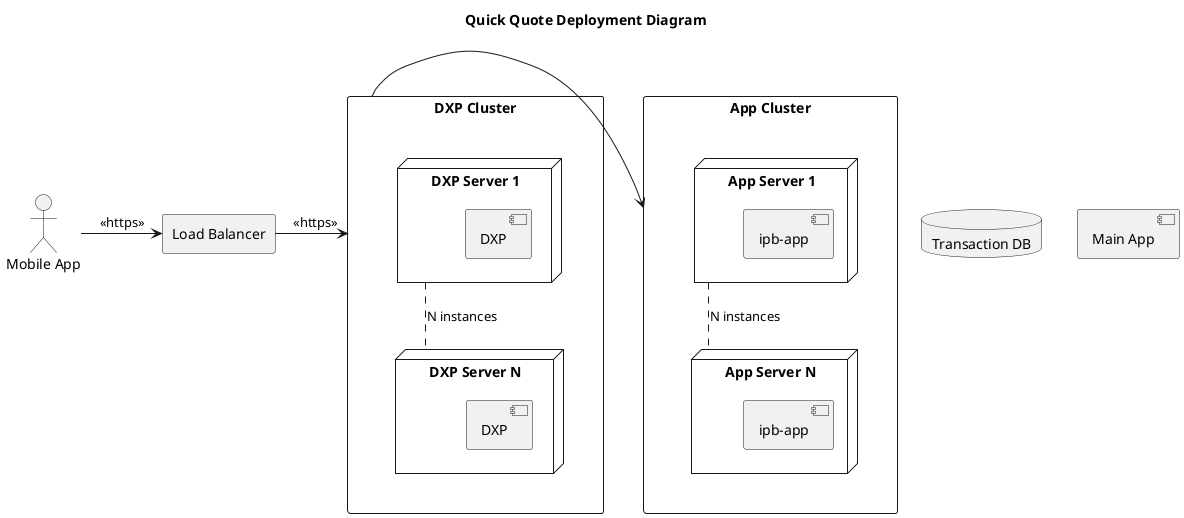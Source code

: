 @startuml
'left to right direction
title Quick Quote Deployment Diagram

actor "Mobile App" as user
rectangle "Load Balancer" as balancer

database "Transaction DB" as db
component "Main App" as eis

rectangle "DXP Cluster" as dxpc {
    node "DXP Server 1" as dxps1 {
        component DXP as dxp1
    }
    node "DXP Server N" as dxpsN {
        component DXP as dxpN
    }
}

rectangle "App Cluster" as appc {
    node "App Server 1" as apps1 {
        component "ipb-app" as app1
    }
    node "App Server N" as appsN {
        component "ipb-app" as appN
    }
}

user -> balancer : <<https>>
balancer -right-> dxpc : <<https>>
dxps1 .down. dxpsN : N instances
dxpc -right-> appc
apps1 .down. appsN : N instances

@enduml